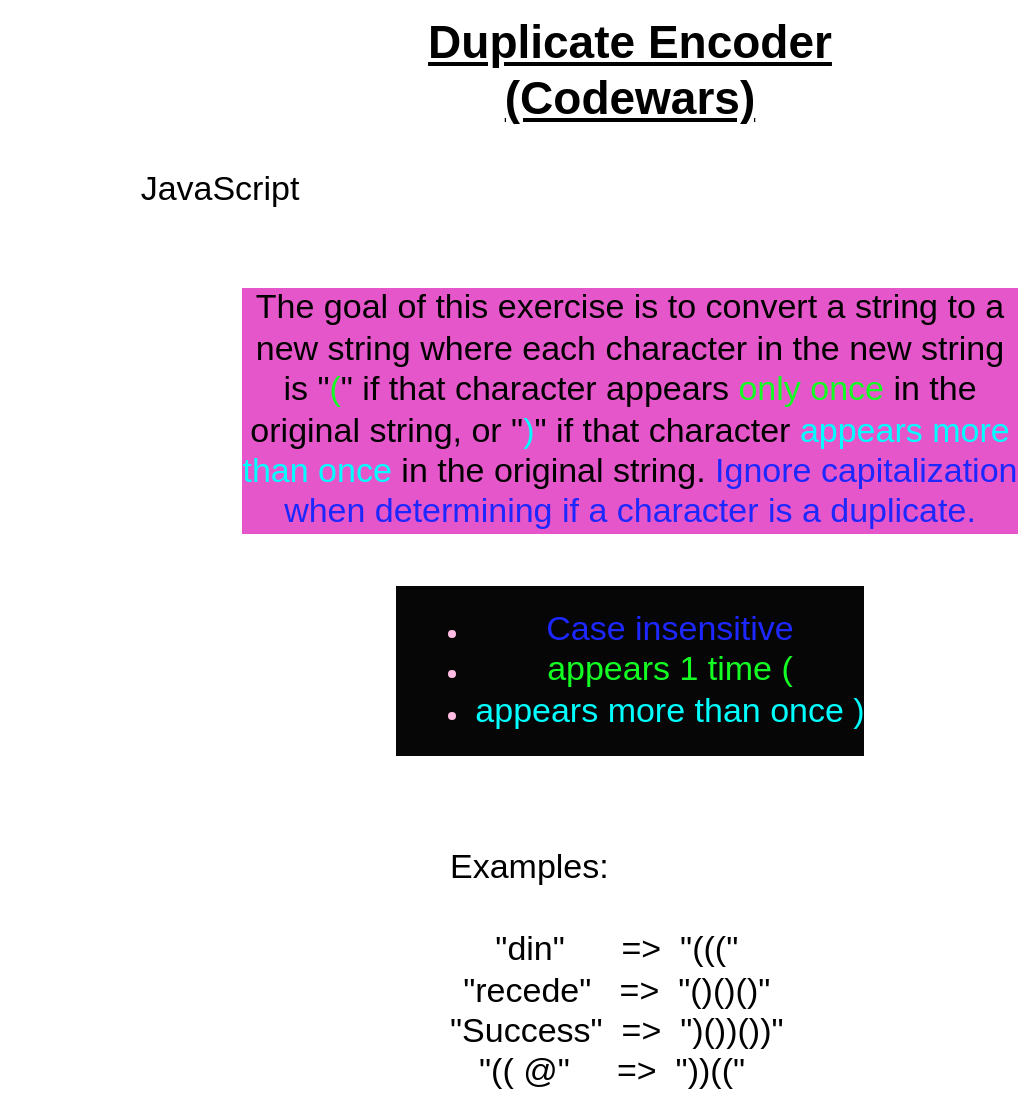 <mxfile version="28.1.2">
  <diagram name="Page-1" id="ZbYX98h1T1LN1G1m211e">
    <mxGraphModel dx="1213" dy="828" grid="1" gridSize="10" guides="1" tooltips="1" connect="1" arrows="1" fold="1" page="1" pageScale="1" pageWidth="850" pageHeight="1100" math="0" shadow="0">
      <root>
        <mxCell id="0" />
        <mxCell id="1" parent="0" />
        <mxCell id="fq5aer6Lcqt648KyRIRF-1" value="&lt;font style=&quot;font-size: 23px;&quot;&gt;&lt;b style=&quot;&quot;&gt;&lt;u style=&quot;&quot;&gt;Duplicate Encoder (Codewars)&lt;/u&gt;&lt;/b&gt;&lt;/font&gt;" style="text;html=1;align=center;verticalAlign=middle;whiteSpace=wrap;rounded=0;" vertex="1" parent="1">
          <mxGeometry x="200" y="60" width="330" height="70" as="geometry" />
        </mxCell>
        <mxCell id="fq5aer6Lcqt648KyRIRF-2" value="&lt;font style=&quot;font-size: 17px;&quot;&gt;JavaScript&lt;/font&gt;" style="text;html=1;align=center;verticalAlign=middle;whiteSpace=wrap;rounded=0;" vertex="1" parent="1">
          <mxGeometry x="50" y="130" width="220" height="50" as="geometry" />
        </mxCell>
        <mxCell id="fq5aer6Lcqt648KyRIRF-4" value="&lt;font style=&quot;font-size: 17px;&quot;&gt;The goal of this exercise is to convert a string to a new string where each character in the new string is &quot;&lt;font style=&quot;color: rgb(19, 255, 35);&quot;&gt;(&lt;/font&gt;&quot; if that character appears &lt;font style=&quot;color: rgb(19, 255, 35);&quot;&gt;only once&lt;/font&gt; in the original string, or &quot;&lt;font style=&quot;color: rgb(0, 255, 255);&quot;&gt;)&lt;/font&gt;&quot; if that character &lt;font style=&quot;color: rgb(0, 255, 255);&quot;&gt;appears more than once&lt;/font&gt; in the original string. &lt;font style=&quot;color: rgb(29, 39, 255);&quot;&gt;Ignore capitalization when determining if a character is a duplicate.&lt;/font&gt;&lt;/font&gt;" style="text;html=1;align=center;verticalAlign=middle;whiteSpace=wrap;rounded=0;labelBackgroundColor=#E556CB;" vertex="1" parent="1">
          <mxGeometry x="170" y="180" width="390" height="170" as="geometry" />
        </mxCell>
        <mxCell id="fq5aer6Lcqt648KyRIRF-5" value="&lt;ul&gt;&lt;li&gt;&lt;span style=&quot;font-size: 17px;&quot;&gt;&lt;font style=&quot;color: rgb(29, 39, 255);&quot;&gt;Case insensitive&lt;/font&gt;&lt;/span&gt;&lt;/li&gt;&lt;li&gt;&lt;span style=&quot;font-size: 17px;&quot;&gt;&lt;font style=&quot;color: rgb(19, 255, 35);&quot;&gt;appears 1 time (&lt;/font&gt;&lt;/span&gt;&lt;/li&gt;&lt;li&gt;&lt;span style=&quot;font-size: 17px;&quot;&gt;&lt;font style=&quot;color: rgb(0, 255, 255);&quot;&gt;appears more than once )&lt;/font&gt;&lt;/span&gt;&lt;/li&gt;&lt;/ul&gt;" style="text;html=1;align=center;verticalAlign=middle;whiteSpace=wrap;rounded=0;labelBackgroundColor=#060606;fontColor=#FFBDE3;" vertex="1" parent="1">
          <mxGeometry x="235" y="350" width="260" height="90" as="geometry" />
        </mxCell>
        <mxCell id="fq5aer6Lcqt648KyRIRF-7" value="&lt;font style=&quot;font-size: 17px;&quot;&gt;Examples:&lt;/font&gt;&lt;div&gt;&lt;font style=&quot;font-size: 17px;&quot;&gt;&lt;br&gt;&lt;/font&gt;&lt;/div&gt;&lt;div&gt;&lt;font style=&quot;font-size: 17px;&quot;&gt;&lt;div style=&quot;text-align: center;&quot;&gt;&quot;din&quot;&amp;nbsp; &amp;nbsp; &amp;nbsp; =&amp;gt;&amp;nbsp; &quot;(((&quot;&lt;/div&gt;&lt;div style=&quot;text-align: center;&quot;&gt;&quot;recede&quot;&amp;nbsp; &amp;nbsp;=&amp;gt;&amp;nbsp; &quot;()()()&quot;&lt;/div&gt;&lt;div style=&quot;text-align: center;&quot;&gt;&quot;Success&quot;&amp;nbsp; =&amp;gt;&amp;nbsp; &quot;)())())&quot;&lt;/div&gt;&lt;div style=&quot;text-align: center;&quot;&gt;&quot;(( @&quot;&amp;nbsp; &amp;nbsp; &amp;nbsp;=&amp;gt;&amp;nbsp; &quot;))((&quot;&amp;nbsp;&lt;/div&gt;&lt;/font&gt;&lt;/div&gt;" style="text;html=1;align=left;verticalAlign=middle;whiteSpace=wrap;rounded=0;" vertex="1" parent="1">
          <mxGeometry x="272.5" y="480" width="185" height="130" as="geometry" />
        </mxCell>
      </root>
    </mxGraphModel>
  </diagram>
</mxfile>
